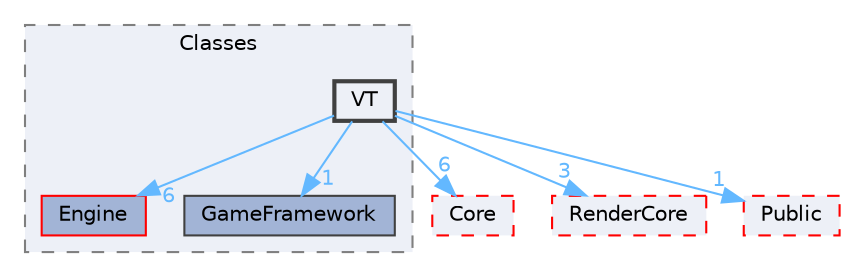 digraph "VT"
{
 // INTERACTIVE_SVG=YES
 // LATEX_PDF_SIZE
  bgcolor="transparent";
  edge [fontname=Helvetica,fontsize=10,labelfontname=Helvetica,labelfontsize=10];
  node [fontname=Helvetica,fontsize=10,shape=box,height=0.2,width=0.4];
  compound=true
  subgraph clusterdir_0ed647eebe6ffcaa496d3842b7cec6ce {
    graph [ bgcolor="#edf0f7", pencolor="grey50", label="Classes", fontname=Helvetica,fontsize=10 style="filled,dashed", URL="dir_0ed647eebe6ffcaa496d3842b7cec6ce.html",tooltip=""]
  dir_275ee67e3d4a14e20f43a2d02c6b328e [label="Engine", fillcolor="#a2b4d6", color="red", style="filled", URL="dir_275ee67e3d4a14e20f43a2d02c6b328e.html",tooltip=""];
  dir_cc939d8e7753f23591e1c275ea054aa8 [label="GameFramework", fillcolor="#a2b4d6", color="grey25", style="filled", URL="dir_cc939d8e7753f23591e1c275ea054aa8.html",tooltip=""];
  dir_0e697d306582406f16380e1636ed0a2a [label="VT", fillcolor="#edf0f7", color="grey25", style="filled,bold", URL="dir_0e697d306582406f16380e1636ed0a2a.html",tooltip=""];
  }
  dir_0e6cddcc9caa1238c7f3774224afaa45 [label="Core", fillcolor="#edf0f7", color="red", style="filled,dashed", URL="dir_0e6cddcc9caa1238c7f3774224afaa45.html",tooltip=""];
  dir_1b3e874b84daba3b34ce7cbbd2916bbd [label="RenderCore", fillcolor="#edf0f7", color="red", style="filled,dashed", URL="dir_1b3e874b84daba3b34ce7cbbd2916bbd.html",tooltip=""];
  dir_1d06a51bfc871a6a1823440d0d72725c [label="Public", fillcolor="#edf0f7", color="red", style="filled,dashed", URL="dir_1d06a51bfc871a6a1823440d0d72725c.html",tooltip=""];
  dir_0e697d306582406f16380e1636ed0a2a->dir_0e6cddcc9caa1238c7f3774224afaa45 [headlabel="6", labeldistance=1.5 headhref="dir_001271_000266.html" href="dir_001271_000266.html" color="steelblue1" fontcolor="steelblue1"];
  dir_0e697d306582406f16380e1636ed0a2a->dir_1b3e874b84daba3b34ce7cbbd2916bbd [headlabel="3", labeldistance=1.5 headhref="dir_001271_000959.html" href="dir_001271_000959.html" color="steelblue1" fontcolor="steelblue1"];
  dir_0e697d306582406f16380e1636ed0a2a->dir_1d06a51bfc871a6a1823440d0d72725c [headlabel="1", labeldistance=1.5 headhref="dir_001271_000935.html" href="dir_001271_000935.html" color="steelblue1" fontcolor="steelblue1"];
  dir_0e697d306582406f16380e1636ed0a2a->dir_275ee67e3d4a14e20f43a2d02c6b328e [headlabel="6", labeldistance=1.5 headhref="dir_001271_000367.html" href="dir_001271_000367.html" color="steelblue1" fontcolor="steelblue1"];
  dir_0e697d306582406f16380e1636ed0a2a->dir_cc939d8e7753f23591e1c275ea054aa8 [headlabel="1", labeldistance=1.5 headhref="dir_001271_000419.html" href="dir_001271_000419.html" color="steelblue1" fontcolor="steelblue1"];
}
